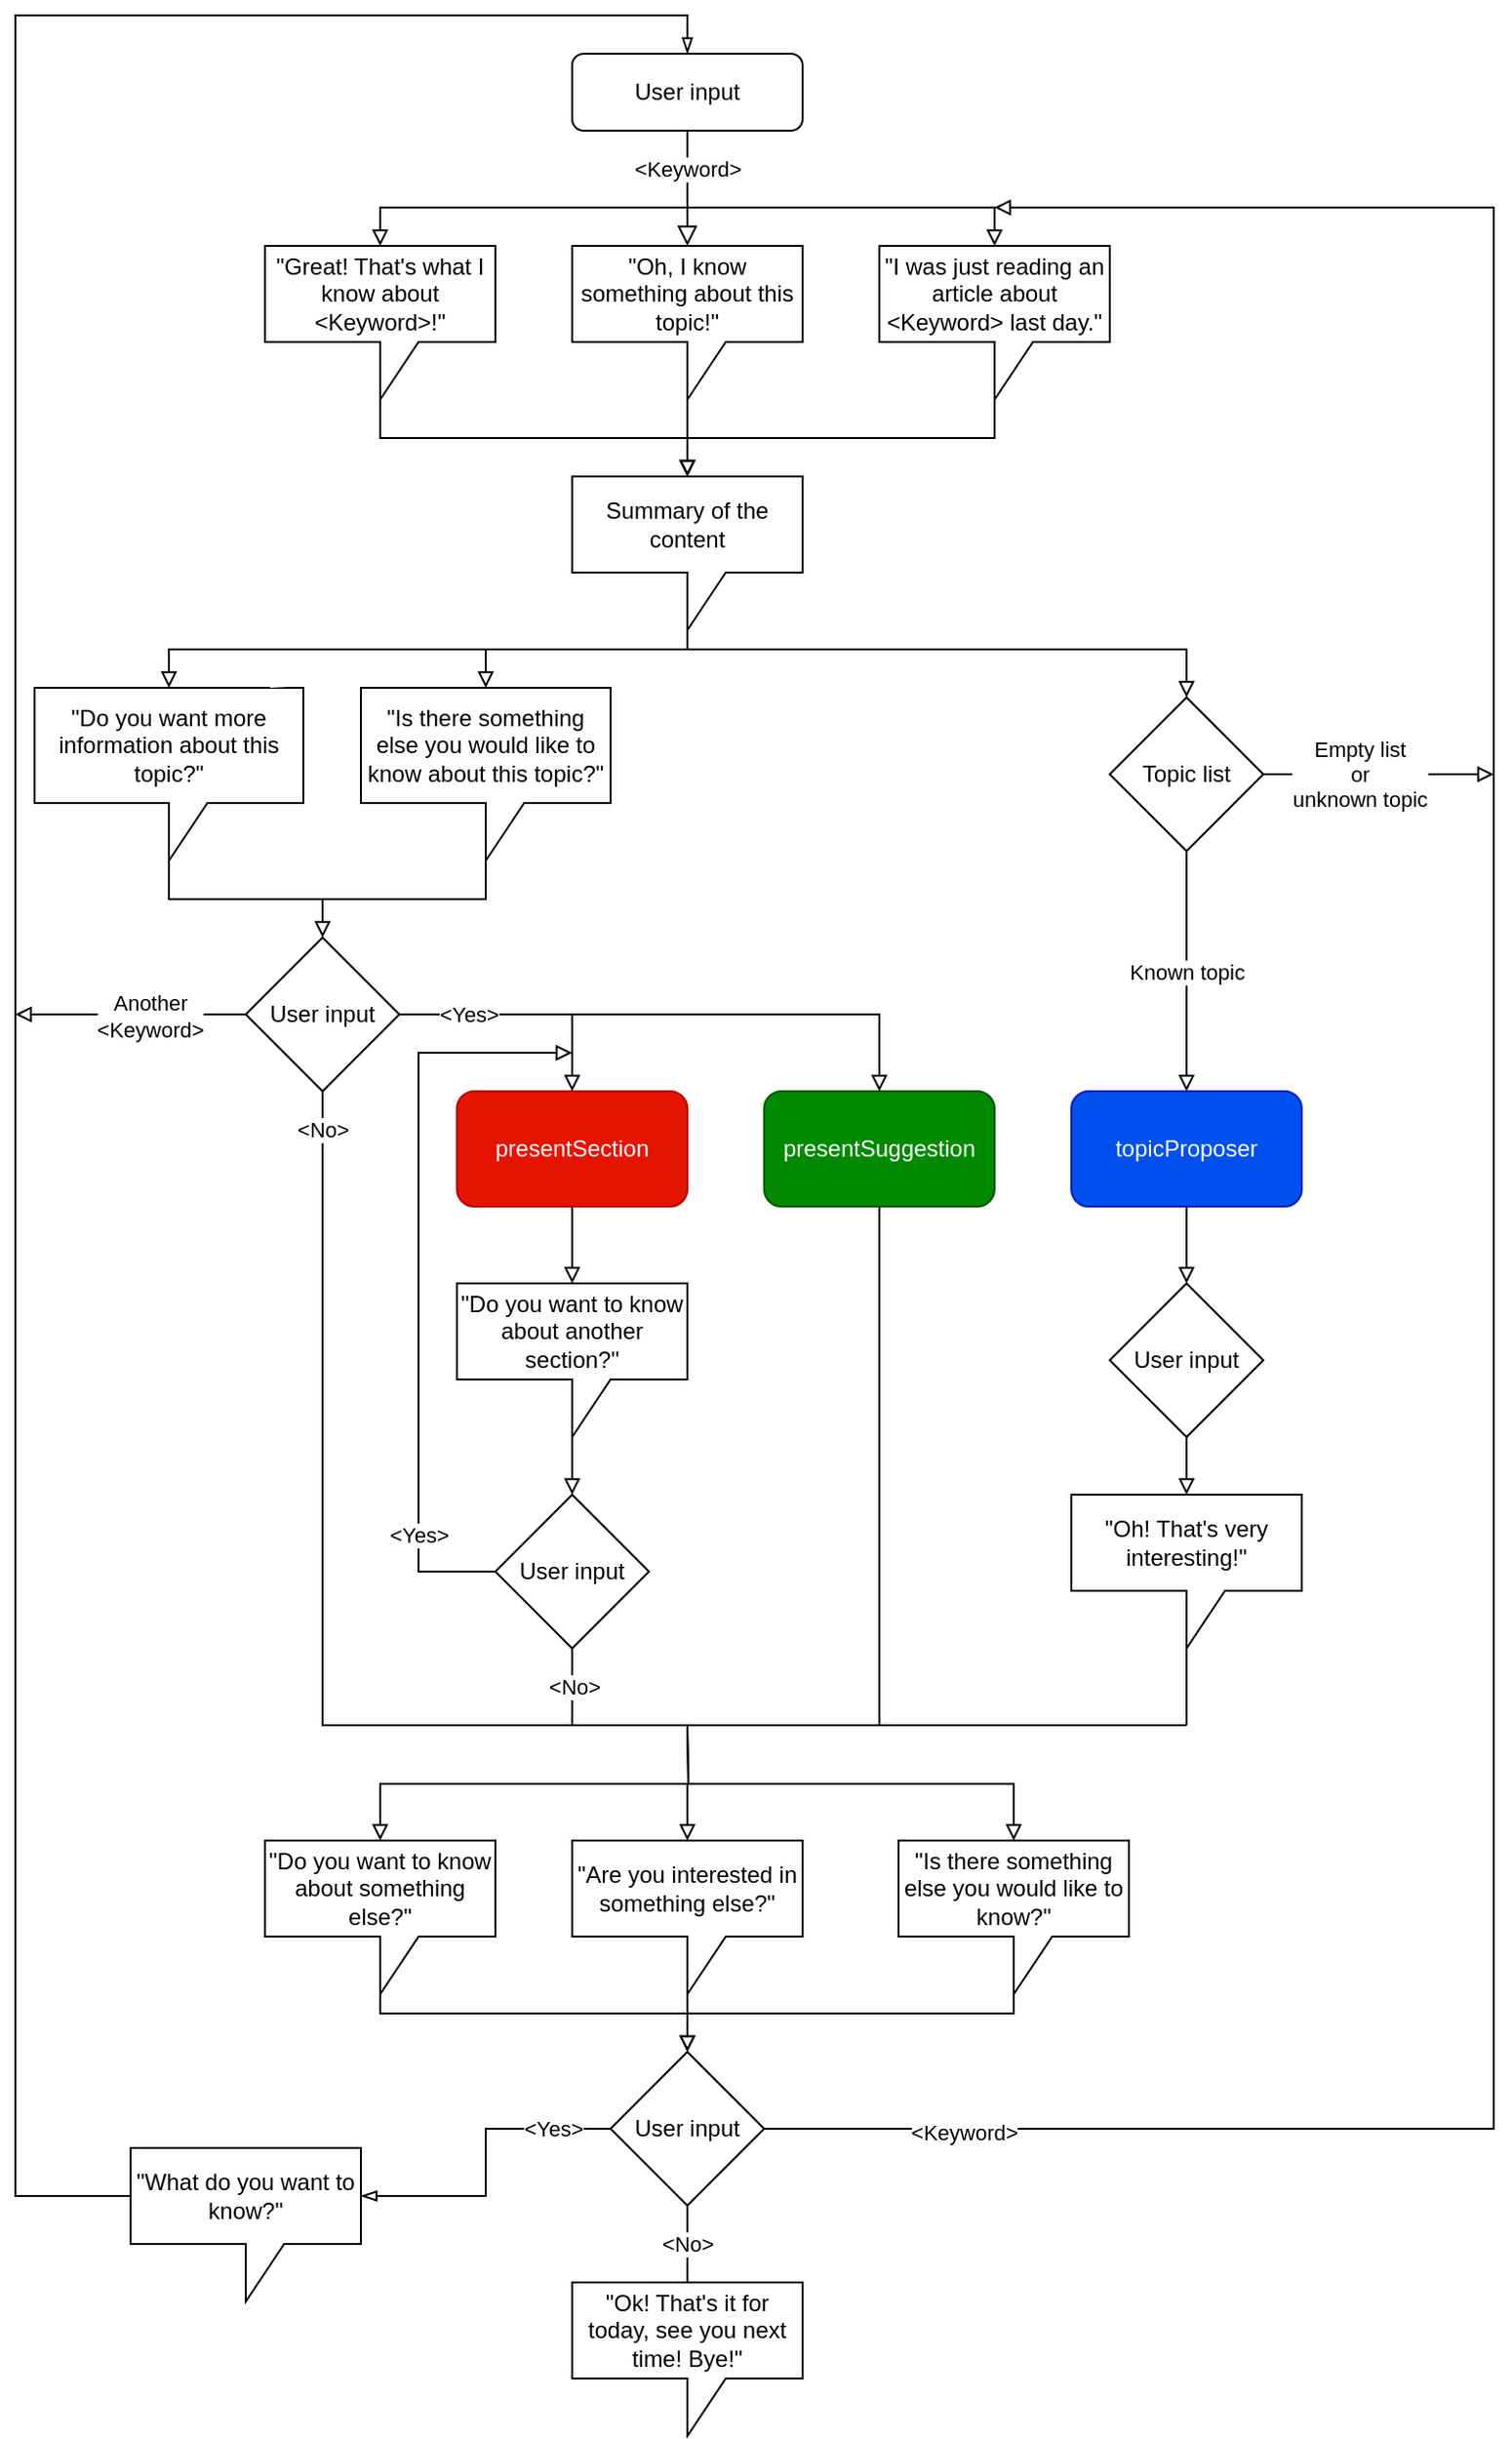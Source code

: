 <mxfile version="12.9.13" type="device"><diagram id="C5RBs43oDa-KdzZeNtuy" name="Page-1"><mxGraphModel dx="868" dy="450" grid="1" gridSize="10" guides="1" tooltips="1" connect="1" arrows="1" fold="1" page="1" pageScale="1" pageWidth="827" pageHeight="1169" math="0" shadow="0"><root><mxCell id="WIyWlLk6GJQsqaUBKTNV-0"/><mxCell id="WIyWlLk6GJQsqaUBKTNV-1" parent="WIyWlLk6GJQsqaUBKTNV-0"/><mxCell id="WIyWlLk6GJQsqaUBKTNV-2" value="" style="rounded=0;html=1;jettySize=auto;orthogonalLoop=1;fontSize=11;endArrow=block;endFill=0;endSize=8;strokeWidth=1;shadow=0;labelBackgroundColor=none;edgeStyle=orthogonalEdgeStyle;entryX=0.5;entryY=0;entryDx=0;entryDy=0;entryPerimeter=0;" parent="WIyWlLk6GJQsqaUBKTNV-1" source="WIyWlLk6GJQsqaUBKTNV-3" target="NMnXCnFfAikgmlehCm3o-2" edge="1"><mxGeometry relative="1" as="geometry"><mxPoint x="360" y="170" as="targetPoint"/></mxGeometry></mxCell><mxCell id="NMnXCnFfAikgmlehCm3o-29" style="edgeStyle=none;rounded=0;orthogonalLoop=1;jettySize=auto;html=1;exitX=0.5;exitY=1;exitDx=0;exitDy=0;entryX=0.5;entryY=0;entryDx=0;entryDy=0;entryPerimeter=0;endArrow=block;endFill=0;strokeColor=#FFFFFF;" parent="WIyWlLk6GJQsqaUBKTNV-1" source="WIyWlLk6GJQsqaUBKTNV-3" target="NMnXCnFfAikgmlehCm3o-1" edge="1"><mxGeometry relative="1" as="geometry"/></mxCell><mxCell id="NMnXCnFfAikgmlehCm3o-31" style="edgeStyle=orthogonalEdgeStyle;rounded=0;orthogonalLoop=1;jettySize=auto;html=1;exitX=0.5;exitY=1;exitDx=0;exitDy=0;entryX=0.5;entryY=0;entryDx=0;entryDy=0;entryPerimeter=0;endArrow=block;endFill=0;strokeColor=#000000;" parent="WIyWlLk6GJQsqaUBKTNV-1" source="WIyWlLk6GJQsqaUBKTNV-3" target="NMnXCnFfAikgmlehCm3o-1" edge="1"><mxGeometry relative="1" as="geometry"><Array as="points"><mxPoint x="360" y="140"/><mxPoint x="200" y="140"/></Array></mxGeometry></mxCell><mxCell id="NMnXCnFfAikgmlehCm3o-39" style="edgeStyle=orthogonalEdgeStyle;rounded=0;orthogonalLoop=1;jettySize=auto;html=1;exitX=0.5;exitY=1;exitDx=0;exitDy=0;endArrow=block;endFill=0;strokeColor=#000000;" parent="WIyWlLk6GJQsqaUBKTNV-1" source="WIyWlLk6GJQsqaUBKTNV-3" target="NMnXCnFfAikgmlehCm3o-3" edge="1"><mxGeometry relative="1" as="geometry"><Array as="points"><mxPoint x="360" y="140"/><mxPoint x="520" y="140"/></Array></mxGeometry></mxCell><mxCell id="NMnXCnFfAikgmlehCm3o-49" value="&amp;lt;Keyword&amp;gt;" style="edgeLabel;html=1;align=center;verticalAlign=middle;resizable=0;points=[];" parent="NMnXCnFfAikgmlehCm3o-39" vertex="1" connectable="0"><mxGeometry x="-0.227" relative="1" as="geometry"><mxPoint x="-45" y="-20" as="offset"/></mxGeometry></mxCell><mxCell id="WIyWlLk6GJQsqaUBKTNV-3" value="User input" style="rounded=1;whiteSpace=wrap;html=1;fontSize=12;glass=0;strokeWidth=1;shadow=0;" parent="WIyWlLk6GJQsqaUBKTNV-1" vertex="1"><mxGeometry x="300" y="60" width="120" height="40" as="geometry"/></mxCell><mxCell id="NMnXCnFfAikgmlehCm3o-22" value="" style="edgeStyle=none;rounded=0;orthogonalLoop=1;jettySize=auto;html=1;endArrow=block;endFill=0;strokeColor=#FFFFFF;" parent="WIyWlLk6GJQsqaUBKTNV-1" source="NMnXCnFfAikgmlehCm3o-1" edge="1"><mxGeometry relative="1" as="geometry"><mxPoint x="200" y="330" as="targetPoint"/></mxGeometry></mxCell><mxCell id="NMnXCnFfAikgmlehCm3o-35" style="edgeStyle=orthogonalEdgeStyle;rounded=0;orthogonalLoop=1;jettySize=auto;html=1;exitX=0;exitY=0;exitDx=60;exitDy=80;exitPerimeter=0;entryX=0.5;entryY=0;entryDx=0;entryDy=0;entryPerimeter=0;endArrow=block;endFill=0;strokeColor=#000000;" parent="WIyWlLk6GJQsqaUBKTNV-1" source="NMnXCnFfAikgmlehCm3o-1" edge="1"><mxGeometry relative="1" as="geometry"><mxPoint x="360" y="280" as="targetPoint"/><Array as="points"><mxPoint x="200" y="260"/><mxPoint x="360" y="260"/></Array></mxGeometry></mxCell><mxCell id="NMnXCnFfAikgmlehCm3o-1" value="&lt;span class=&quot;pl-s&quot; style=&quot;box-sizing: border-box ; font-family: , &amp;#34;consolas&amp;#34; , &amp;#34;liberation mono&amp;#34; , &amp;#34;menlo&amp;#34; , monospace&quot;&gt;&quot;Great! That's what I know about &amp;lt;Keyword&amp;gt;!&quot;&lt;/span&gt;" style="shape=callout;whiteSpace=wrap;html=1;perimeter=calloutPerimeter;" parent="WIyWlLk6GJQsqaUBKTNV-1" vertex="1"><mxGeometry x="140" y="160" width="120" height="80" as="geometry"/></mxCell><mxCell id="NMnXCnFfAikgmlehCm3o-24" value="" style="edgeStyle=none;rounded=0;orthogonalLoop=1;jettySize=auto;html=1;endArrow=block;endFill=0;strokeColor=#FFFFFF;" parent="WIyWlLk6GJQsqaUBKTNV-1" source="NMnXCnFfAikgmlehCm3o-38" edge="1"><mxGeometry relative="1" as="geometry"><mxPoint x="160" y="380" as="sourcePoint"/><mxPoint x="160" y="490" as="targetPoint"/></mxGeometry></mxCell><mxCell id="NMnXCnFfAikgmlehCm3o-36" style="edgeStyle=orthogonalEdgeStyle;rounded=0;orthogonalLoop=1;jettySize=auto;html=1;exitX=0;exitY=0;exitDx=60;exitDy=80;exitPerimeter=0;endArrow=block;endFill=0;strokeColor=#000000;" parent="WIyWlLk6GJQsqaUBKTNV-1" source="NMnXCnFfAikgmlehCm3o-2" edge="1"><mxGeometry relative="1" as="geometry"><mxPoint x="360" y="280" as="targetPoint"/></mxGeometry></mxCell><mxCell id="NMnXCnFfAikgmlehCm3o-2" value="&lt;span style=&quot;font-family: , &amp;#34;consolas&amp;#34; , &amp;#34;liberation mono&amp;#34; , &amp;#34;menlo&amp;#34; , monospace ; font-size: 12px ; font-style: normal ; font-weight: 400 ; letter-spacing: normal ; text-indent: 0px ; text-transform: none ; word-spacing: 0px ; float: none ; display: inline&quot;&gt;&quot;Oh, I know something about this topic!&quot;&lt;/span&gt;&lt;br&gt;" style="shape=callout;whiteSpace=wrap;html=1;perimeter=calloutPerimeter;" parent="WIyWlLk6GJQsqaUBKTNV-1" vertex="1"><mxGeometry x="300" y="160" width="120" height="80" as="geometry"/></mxCell><mxCell id="NMnXCnFfAikgmlehCm3o-37" style="edgeStyle=orthogonalEdgeStyle;rounded=0;orthogonalLoop=1;jettySize=auto;html=1;exitX=0;exitY=0;exitDx=60;exitDy=80;exitPerimeter=0;endArrow=block;endFill=0;strokeColor=#000000;" parent="WIyWlLk6GJQsqaUBKTNV-1" source="NMnXCnFfAikgmlehCm3o-3" edge="1"><mxGeometry relative="1" as="geometry"><mxPoint x="360" y="280" as="targetPoint"/><Array as="points"><mxPoint x="520" y="260"/><mxPoint x="360" y="260"/></Array></mxGeometry></mxCell><mxCell id="NMnXCnFfAikgmlehCm3o-3" value="&lt;span class=&quot;pl-s&quot; style=&quot;box-sizing: border-box ; font-family: , &amp;#34;consolas&amp;#34; , &amp;#34;liberation mono&amp;#34; , &amp;#34;menlo&amp;#34; , monospace ; font-size: 12px ; font-style: normal ; font-weight: 400 ; letter-spacing: normal ; text-indent: 0px ; text-transform: none ; word-spacing: 0px&quot;&gt;&quot;I was just reading an article about &lt;/span&gt;&lt;span style=&quot;font-family: , &amp;#34;consolas&amp;#34; , &amp;#34;liberation mono&amp;#34; , &amp;#34;menlo&amp;#34; , monospace ; font-size: 12px ; font-style: normal ; font-weight: 400 ; letter-spacing: normal ; text-indent: 0px ; text-transform: none ; word-spacing: 0px ; float: none ; display: inline&quot;&gt;&amp;lt;K&lt;/span&gt;&lt;span class=&quot;pl-s1&quot; style=&quot;box-sizing: border-box ; font-family: , &amp;#34;consolas&amp;#34; , &amp;#34;liberation mono&amp;#34; , &amp;#34;menlo&amp;#34; , monospace ; font-size: 12px ; font-style: normal ; font-weight: 400 ; letter-spacing: normal ; text-indent: 0px ; text-transform: none ; word-spacing: 0px&quot;&gt;eyword&amp;gt;&lt;/span&gt;&lt;span class=&quot;pl-s&quot; style=&quot;box-sizing: border-box ; font-family: , &amp;#34;consolas&amp;#34; , &amp;#34;liberation mono&amp;#34; , &amp;#34;menlo&amp;#34; , monospace ; font-size: 12px ; font-style: normal ; font-weight: 400 ; letter-spacing: normal ; text-indent: 0px ; text-transform: none ; word-spacing: 0px&quot;&gt;&amp;nbsp;last day.&quot;&lt;/span&gt;" style="shape=callout;whiteSpace=wrap;html=1;perimeter=calloutPerimeter;" parent="WIyWlLk6GJQsqaUBKTNV-1" vertex="1"><mxGeometry x="460" y="160" width="120" height="80" as="geometry"/></mxCell><mxCell id="NMnXCnFfAikgmlehCm3o-43" style="edgeStyle=orthogonalEdgeStyle;rounded=0;orthogonalLoop=1;jettySize=auto;html=1;exitX=0;exitY=0;exitDx=60;exitDy=80;exitPerimeter=0;entryX=0.5;entryY=0;entryDx=0;entryDy=0;entryPerimeter=0;endArrow=block;endFill=0;strokeColor=#000000;" parent="WIyWlLk6GJQsqaUBKTNV-1" source="NMnXCnFfAikgmlehCm3o-34" target="NMnXCnFfAikgmlehCm3o-38" edge="1"><mxGeometry relative="1" as="geometry"><Array as="points"><mxPoint x="360" y="370"/><mxPoint x="90" y="370"/></Array></mxGeometry></mxCell><mxCell id="NMnXCnFfAikgmlehCm3o-44" style="edgeStyle=orthogonalEdgeStyle;rounded=0;orthogonalLoop=1;jettySize=auto;html=1;exitX=0;exitY=0;exitDx=60;exitDy=80;exitPerimeter=0;entryX=0.5;entryY=0;entryDx=0;entryDy=0;entryPerimeter=0;endArrow=block;endFill=0;strokeColor=#000000;" parent="WIyWlLk6GJQsqaUBKTNV-1" source="NMnXCnFfAikgmlehCm3o-34" target="NMnXCnFfAikgmlehCm3o-41" edge="1"><mxGeometry relative="1" as="geometry"><Array as="points"><mxPoint x="360" y="370"/><mxPoint x="255" y="370"/></Array></mxGeometry></mxCell><mxCell id="z-bGayACjMiI7ZqplwdE-2" style="edgeStyle=orthogonalEdgeStyle;rounded=0;orthogonalLoop=1;jettySize=auto;html=1;exitX=0;exitY=0;exitDx=60;exitDy=80;exitPerimeter=0;entryX=0.5;entryY=0;entryDx=0;entryDy=0;endArrow=block;endFill=0;" edge="1" parent="WIyWlLk6GJQsqaUBKTNV-1" source="NMnXCnFfAikgmlehCm3o-34" target="z-bGayACjMiI7ZqplwdE-1"><mxGeometry relative="1" as="geometry"><Array as="points"><mxPoint x="360" y="370"/><mxPoint x="620" y="370"/></Array></mxGeometry></mxCell><mxCell id="NMnXCnFfAikgmlehCm3o-34" value="Summary of the content" style="shape=callout;whiteSpace=wrap;html=1;perimeter=calloutPerimeter;" parent="WIyWlLk6GJQsqaUBKTNV-1" vertex="1"><mxGeometry x="300" y="280" width="120" height="80" as="geometry"/></mxCell><mxCell id="z-bGayACjMiI7ZqplwdE-7" style="edgeStyle=orthogonalEdgeStyle;rounded=0;orthogonalLoop=1;jettySize=auto;html=1;exitX=0;exitY=0;exitDx=70;exitDy=90;exitPerimeter=0;entryX=0;entryY=0;entryDx=65;entryDy=90;entryPerimeter=0;endArrow=none;endFill=0;" edge="1" parent="WIyWlLk6GJQsqaUBKTNV-1" source="NMnXCnFfAikgmlehCm3o-38" target="NMnXCnFfAikgmlehCm3o-41"><mxGeometry relative="1" as="geometry"/></mxCell><mxCell id="NMnXCnFfAikgmlehCm3o-38" value="&lt;span style=&quot;font-family: , &amp;#34;consolas&amp;#34; , &amp;#34;liberation mono&amp;#34; , &amp;#34;menlo&amp;#34; , monospace&quot;&gt;&quot;Do you want more information about this topic?&quot;&lt;/span&gt;" style="shape=callout;whiteSpace=wrap;html=1;perimeter=calloutPerimeter;" parent="WIyWlLk6GJQsqaUBKTNV-1" vertex="1"><mxGeometry x="20" y="390" width="140" height="90" as="geometry"/></mxCell><mxCell id="z-bGayACjMiI7ZqplwdE-8" style="edgeStyle=orthogonalEdgeStyle;rounded=0;orthogonalLoop=1;jettySize=auto;html=1;exitX=0;exitY=0;exitDx=65;exitDy=90;exitPerimeter=0;entryX=0.5;entryY=0;entryDx=0;entryDy=0;endArrow=block;endFill=0;" edge="1" parent="WIyWlLk6GJQsqaUBKTNV-1" source="NMnXCnFfAikgmlehCm3o-41" target="NMnXCnFfAikgmlehCm3o-73"><mxGeometry relative="1" as="geometry"/></mxCell><mxCell id="NMnXCnFfAikgmlehCm3o-41" value="&lt;span style=&quot;font-family: , &amp;#34;consolas&amp;#34; , &amp;#34;liberation mono&amp;#34; , &amp;#34;menlo&amp;#34; , monospace&quot;&gt;&quot;Is there something else you would like to know about this topic?&quot;&lt;/span&gt;" style="shape=callout;whiteSpace=wrap;html=1;perimeter=calloutPerimeter;" parent="WIyWlLk6GJQsqaUBKTNV-1" vertex="1"><mxGeometry x="190" y="390" width="130" height="90" as="geometry"/></mxCell><mxCell id="NMnXCnFfAikgmlehCm3o-40" value="" style="edgeStyle=none;rounded=0;orthogonalLoop=1;jettySize=auto;html=1;endArrow=block;endFill=0;strokeColor=#FFFFFF;" parent="WIyWlLk6GJQsqaUBKTNV-1" target="NMnXCnFfAikgmlehCm3o-38" edge="1"><mxGeometry relative="1" as="geometry"><mxPoint x="160" y="380" as="sourcePoint"/><mxPoint x="160" y="490" as="targetPoint"/></mxGeometry></mxCell><mxCell id="NMnXCnFfAikgmlehCm3o-83" style="edgeStyle=orthogonalEdgeStyle;rounded=0;orthogonalLoop=1;jettySize=auto;html=1;exitX=0.5;exitY=1;exitDx=0;exitDy=0;startArrow=none;startFill=0;endArrow=block;endFill=0;strokeColor=#000000;" parent="WIyWlLk6GJQsqaUBKTNV-1" source="NMnXCnFfAikgmlehCm3o-52" target="NMnXCnFfAikgmlehCm3o-82" edge="1"><mxGeometry relative="1" as="geometry"/></mxCell><mxCell id="NMnXCnFfAikgmlehCm3o-52" value="presentSection" style="rounded=1;whiteSpace=wrap;html=1;fillColor=#e51400;strokeColor=#B20000;fontColor=#ffffff;" parent="WIyWlLk6GJQsqaUBKTNV-1" vertex="1"><mxGeometry x="240" y="600" width="120" height="60" as="geometry"/></mxCell><mxCell id="NMnXCnFfAikgmlehCm3o-89" style="edgeStyle=orthogonalEdgeStyle;rounded=0;orthogonalLoop=1;jettySize=auto;html=1;exitX=0.5;exitY=1;exitDx=0;exitDy=0;startArrow=none;startFill=0;endArrow=none;endFill=0;strokeColor=#000000;" parent="WIyWlLk6GJQsqaUBKTNV-1" source="NMnXCnFfAikgmlehCm3o-53" edge="1"><mxGeometry relative="1" as="geometry"><mxPoint x="460" y="930" as="targetPoint"/></mxGeometry></mxCell><mxCell id="NMnXCnFfAikgmlehCm3o-53" value="presentSuggestion" style="rounded=1;whiteSpace=wrap;html=1;fillColor=#008a00;strokeColor=#005700;fontColor=#ffffff;" parent="WIyWlLk6GJQsqaUBKTNV-1" vertex="1"><mxGeometry x="400" y="600" width="120" height="60" as="geometry"/></mxCell><mxCell id="NMnXCnFfAikgmlehCm3o-92" style="edgeStyle=orthogonalEdgeStyle;rounded=0;orthogonalLoop=1;jettySize=auto;html=1;exitX=0.5;exitY=1;exitDx=0;exitDy=0;entryX=0.5;entryY=0;entryDx=0;entryDy=0;startArrow=none;startFill=0;endArrow=block;endFill=0;strokeColor=#000000;" parent="WIyWlLk6GJQsqaUBKTNV-1" source="NMnXCnFfAikgmlehCm3o-54" target="NMnXCnFfAikgmlehCm3o-91" edge="1"><mxGeometry relative="1" as="geometry"/></mxCell><mxCell id="NMnXCnFfAikgmlehCm3o-54" value="topicProposer" style="rounded=1;whiteSpace=wrap;html=1;fillColor=#0050ef;strokeColor=#001DBC;fontColor=#ffffff;" parent="WIyWlLk6GJQsqaUBKTNV-1" vertex="1"><mxGeometry x="560" y="600" width="120" height="60" as="geometry"/></mxCell><mxCell id="NMnXCnFfAikgmlehCm3o-77" style="edgeStyle=orthogonalEdgeStyle;rounded=0;orthogonalLoop=1;jettySize=auto;html=1;exitX=1;exitY=0.5;exitDx=0;exitDy=0;entryX=0.5;entryY=0;entryDx=0;entryDy=0;startArrow=none;startFill=0;endArrow=block;endFill=0;strokeColor=#000000;" parent="WIyWlLk6GJQsqaUBKTNV-1" source="NMnXCnFfAikgmlehCm3o-73" target="NMnXCnFfAikgmlehCm3o-52" edge="1"><mxGeometry relative="1" as="geometry"/></mxCell><mxCell id="NMnXCnFfAikgmlehCm3o-78" style="edgeStyle=orthogonalEdgeStyle;rounded=0;orthogonalLoop=1;jettySize=auto;html=1;exitX=1;exitY=0.5;exitDx=0;exitDy=0;entryX=0.5;entryY=0;entryDx=0;entryDy=0;startArrow=none;startFill=0;endArrow=block;endFill=0;strokeColor=#000000;" parent="WIyWlLk6GJQsqaUBKTNV-1" source="NMnXCnFfAikgmlehCm3o-73" target="NMnXCnFfAikgmlehCm3o-53" edge="1"><mxGeometry relative="1" as="geometry"/></mxCell><mxCell id="NMnXCnFfAikgmlehCm3o-79" value="&amp;lt;Yes&amp;gt;" style="edgeLabel;html=1;align=center;verticalAlign=middle;resizable=0;points=[];" parent="NMnXCnFfAikgmlehCm3o-78" vertex="1" connectable="0"><mxGeometry x="-0.756" relative="1" as="geometry"><mxPoint as="offset"/></mxGeometry></mxCell><mxCell id="NMnXCnFfAikgmlehCm3o-80" style="edgeStyle=orthogonalEdgeStyle;rounded=0;orthogonalLoop=1;jettySize=auto;html=1;exitX=0.5;exitY=1;exitDx=0;exitDy=0;startArrow=none;startFill=0;endArrow=none;endFill=0;strokeColor=#000000;" parent="WIyWlLk6GJQsqaUBKTNV-1" source="NMnXCnFfAikgmlehCm3o-73" edge="1"><mxGeometry relative="1" as="geometry"><mxPoint x="620" y="930" as="targetPoint"/><Array as="points"><mxPoint x="170" y="930"/><mxPoint x="620" y="930"/></Array></mxGeometry></mxCell><mxCell id="NMnXCnFfAikgmlehCm3o-81" value="&amp;lt;No&amp;gt;" style="edgeLabel;html=1;align=center;verticalAlign=middle;resizable=0;points=[];" parent="NMnXCnFfAikgmlehCm3o-80" vertex="1" connectable="0"><mxGeometry x="-0.29" y="-3" relative="1" as="geometry"><mxPoint x="3" y="-257" as="offset"/></mxGeometry></mxCell><mxCell id="z-bGayACjMiI7ZqplwdE-5" style="edgeStyle=orthogonalEdgeStyle;rounded=0;orthogonalLoop=1;jettySize=auto;html=1;exitX=0;exitY=0.5;exitDx=0;exitDy=0;endArrow=block;endFill=0;" edge="1" parent="WIyWlLk6GJQsqaUBKTNV-1" source="NMnXCnFfAikgmlehCm3o-73"><mxGeometry relative="1" as="geometry"><mxPoint x="10" y="560" as="targetPoint"/></mxGeometry></mxCell><mxCell id="z-bGayACjMiI7ZqplwdE-6" value="Another&lt;br&gt;&amp;lt;Keyword&amp;gt;" style="edgeLabel;html=1;align=center;verticalAlign=middle;resizable=0;points=[];" vertex="1" connectable="0" parent="z-bGayACjMiI7ZqplwdE-5"><mxGeometry x="0.267" y="-1" relative="1" as="geometry"><mxPoint x="26" y="1" as="offset"/></mxGeometry></mxCell><mxCell id="NMnXCnFfAikgmlehCm3o-73" value="User input" style="rhombus;whiteSpace=wrap;html=1;" parent="WIyWlLk6GJQsqaUBKTNV-1" vertex="1"><mxGeometry x="130" y="520" width="80" height="80" as="geometry"/></mxCell><mxCell id="NMnXCnFfAikgmlehCm3o-85" style="edgeStyle=orthogonalEdgeStyle;rounded=0;orthogonalLoop=1;jettySize=auto;html=1;exitX=0;exitY=0;exitDx=60;exitDy=80;exitPerimeter=0;startArrow=none;startFill=0;endArrow=block;endFill=0;strokeColor=#000000;" parent="WIyWlLk6GJQsqaUBKTNV-1" source="NMnXCnFfAikgmlehCm3o-82" target="NMnXCnFfAikgmlehCm3o-84" edge="1"><mxGeometry relative="1" as="geometry"/></mxCell><mxCell id="NMnXCnFfAikgmlehCm3o-82" value="&lt;span style=&quot;font-family: , &amp;#34;consolas&amp;#34; , &amp;#34;liberation mono&amp;#34; , &amp;#34;menlo&amp;#34; , monospace&quot;&gt;&quot;Do you want to know about another section?&quot;&lt;/span&gt;" style="shape=callout;whiteSpace=wrap;html=1;perimeter=calloutPerimeter;" parent="WIyWlLk6GJQsqaUBKTNV-1" vertex="1"><mxGeometry x="240" y="700" width="120" height="80" as="geometry"/></mxCell><mxCell id="NMnXCnFfAikgmlehCm3o-86" style="edgeStyle=orthogonalEdgeStyle;rounded=0;orthogonalLoop=1;jettySize=auto;html=1;exitX=0;exitY=0.5;exitDx=0;exitDy=0;startArrow=none;startFill=0;endArrow=block;endFill=0;strokeColor=#000000;" parent="WIyWlLk6GJQsqaUBKTNV-1" source="NMnXCnFfAikgmlehCm3o-84" edge="1"><mxGeometry relative="1" as="geometry"><mxPoint x="300" y="580" as="targetPoint"/><Array as="points"><mxPoint x="220" y="850"/><mxPoint x="220" y="580"/><mxPoint x="300" y="580"/></Array></mxGeometry></mxCell><mxCell id="NMnXCnFfAikgmlehCm3o-87" value="&amp;lt;Yes&amp;gt;" style="edgeLabel;html=1;align=center;verticalAlign=middle;resizable=0;points=[];" parent="NMnXCnFfAikgmlehCm3o-86" vertex="1" connectable="0"><mxGeometry x="-0.556" y="1" relative="1" as="geometry"><mxPoint x="1" y="27" as="offset"/></mxGeometry></mxCell><mxCell id="NMnXCnFfAikgmlehCm3o-88" value="&amp;lt;No&amp;gt;" style="edgeStyle=orthogonalEdgeStyle;rounded=0;orthogonalLoop=1;jettySize=auto;html=1;exitX=0.5;exitY=1;exitDx=0;exitDy=0;startArrow=none;startFill=0;endArrow=none;endFill=0;strokeColor=#000000;" parent="WIyWlLk6GJQsqaUBKTNV-1" source="NMnXCnFfAikgmlehCm3o-84" edge="1"><mxGeometry relative="1" as="geometry"><mxPoint x="300" y="930" as="targetPoint"/><mxPoint as="offset"/></mxGeometry></mxCell><mxCell id="NMnXCnFfAikgmlehCm3o-84" value="User input" style="rhombus;whiteSpace=wrap;html=1;" parent="WIyWlLk6GJQsqaUBKTNV-1" vertex="1"><mxGeometry x="260" y="810" width="80" height="80" as="geometry"/></mxCell><mxCell id="NMnXCnFfAikgmlehCm3o-94" style="edgeStyle=orthogonalEdgeStyle;rounded=0;orthogonalLoop=1;jettySize=auto;html=1;exitX=0.5;exitY=1;exitDx=0;exitDy=0;startArrow=none;startFill=0;endArrow=block;endFill=0;strokeColor=#000000;" parent="WIyWlLk6GJQsqaUBKTNV-1" source="NMnXCnFfAikgmlehCm3o-91" target="NMnXCnFfAikgmlehCm3o-93" edge="1"><mxGeometry relative="1" as="geometry"/></mxCell><mxCell id="NMnXCnFfAikgmlehCm3o-91" value="User input" style="rhombus;whiteSpace=wrap;html=1;" parent="WIyWlLk6GJQsqaUBKTNV-1" vertex="1"><mxGeometry x="580" y="700" width="80" height="80" as="geometry"/></mxCell><mxCell id="NMnXCnFfAikgmlehCm3o-95" style="edgeStyle=orthogonalEdgeStyle;rounded=0;orthogonalLoop=1;jettySize=auto;html=1;exitX=0;exitY=0;exitDx=60;exitDy=80;exitPerimeter=0;startArrow=none;startFill=0;endArrow=none;endFill=0;strokeColor=#000000;" parent="WIyWlLk6GJQsqaUBKTNV-1" source="NMnXCnFfAikgmlehCm3o-93" edge="1"><mxGeometry relative="1" as="geometry"><mxPoint x="620" y="930" as="targetPoint"/></mxGeometry></mxCell><mxCell id="NMnXCnFfAikgmlehCm3o-93" value="&lt;span style=&quot;font-family: , &amp;#34;consolas&amp;#34; , &amp;#34;liberation mono&amp;#34; , &amp;#34;menlo&amp;#34; , monospace&quot;&gt;&quot;Oh! That's very interesting!&quot;&lt;/span&gt;" style="shape=callout;whiteSpace=wrap;html=1;perimeter=calloutPerimeter;" parent="WIyWlLk6GJQsqaUBKTNV-1" vertex="1"><mxGeometry x="560" y="810" width="120" height="80" as="geometry"/></mxCell><mxCell id="NMnXCnFfAikgmlehCm3o-104" style="edgeStyle=orthogonalEdgeStyle;rounded=0;orthogonalLoop=1;jettySize=auto;html=1;exitX=0;exitY=0;exitDx=60;exitDy=80;exitPerimeter=0;startArrow=none;startFill=0;endArrow=block;endFill=0;strokeColor=#000000;" parent="WIyWlLk6GJQsqaUBKTNV-1" source="NMnXCnFfAikgmlehCm3o-96" edge="1"><mxGeometry relative="1" as="geometry"><mxPoint x="360" y="1100" as="targetPoint"/><Array as="points"><mxPoint x="200" y="1080"/><mxPoint x="360" y="1080"/></Array></mxGeometry></mxCell><mxCell id="NMnXCnFfAikgmlehCm3o-109" style="edgeStyle=orthogonalEdgeStyle;rounded=0;orthogonalLoop=1;jettySize=auto;html=1;exitX=0.5;exitY=0;exitDx=0;exitDy=0;exitPerimeter=0;startArrow=block;startFill=0;endArrow=none;endFill=0;strokeColor=#000000;" parent="WIyWlLk6GJQsqaUBKTNV-1" source="NMnXCnFfAikgmlehCm3o-96" edge="1"><mxGeometry relative="1" as="geometry"><mxPoint x="360" y="930" as="targetPoint"/></mxGeometry></mxCell><mxCell id="NMnXCnFfAikgmlehCm3o-96" value="&lt;span style=&quot;font-family: , &amp;#34;consolas&amp;#34; , &amp;#34;liberation mono&amp;#34; , &amp;#34;menlo&amp;#34; , monospace&quot;&gt;&quot;Do you want to know about something else?&quot;&lt;/span&gt;" style="shape=callout;whiteSpace=wrap;html=1;perimeter=calloutPerimeter;" parent="WIyWlLk6GJQsqaUBKTNV-1" vertex="1"><mxGeometry x="140" y="990" width="120" height="80" as="geometry"/></mxCell><mxCell id="NMnXCnFfAikgmlehCm3o-102" style="edgeStyle=none;rounded=0;orthogonalLoop=1;jettySize=auto;html=1;exitX=0;exitY=0;exitDx=60;exitDy=80;exitPerimeter=0;entryX=0.5;entryY=0;entryDx=0;entryDy=0;startArrow=none;startFill=0;endArrow=block;endFill=0;strokeColor=#000000;" parent="WIyWlLk6GJQsqaUBKTNV-1" source="NMnXCnFfAikgmlehCm3o-97" edge="1"><mxGeometry relative="1" as="geometry"><mxPoint x="360" y="1100" as="targetPoint"/></mxGeometry></mxCell><mxCell id="NMnXCnFfAikgmlehCm3o-111" style="edgeStyle=orthogonalEdgeStyle;rounded=0;orthogonalLoop=1;jettySize=auto;html=1;exitX=0.5;exitY=0;exitDx=0;exitDy=0;exitPerimeter=0;startArrow=block;startFill=0;endArrow=none;endFill=0;strokeColor=#000000;" parent="WIyWlLk6GJQsqaUBKTNV-1" source="NMnXCnFfAikgmlehCm3o-97" edge="1"><mxGeometry relative="1" as="geometry"><mxPoint x="360" y="960" as="targetPoint"/></mxGeometry></mxCell><mxCell id="NMnXCnFfAikgmlehCm3o-97" value="&lt;span style=&quot;font-family: , &amp;#34;consolas&amp;#34; , &amp;#34;liberation mono&amp;#34; , &amp;#34;menlo&amp;#34; , monospace&quot;&gt;&quot;Are you interested in something else?&quot;&lt;/span&gt;" style="shape=callout;whiteSpace=wrap;html=1;perimeter=calloutPerimeter;" parent="WIyWlLk6GJQsqaUBKTNV-1" vertex="1"><mxGeometry x="300" y="990" width="120" height="80" as="geometry"/></mxCell><mxCell id="NMnXCnFfAikgmlehCm3o-124" style="edgeStyle=orthogonalEdgeStyle;rounded=0;orthogonalLoop=1;jettySize=auto;html=1;exitX=0.5;exitY=0;exitDx=0;exitDy=0;exitPerimeter=0;startArrow=block;startFill=0;endArrow=none;endFill=0;strokeColor=#000000;" parent="WIyWlLk6GJQsqaUBKTNV-1" source="NMnXCnFfAikgmlehCm3o-98" edge="1"><mxGeometry relative="1" as="geometry"><mxPoint x="360" y="930" as="targetPoint"/></mxGeometry></mxCell><mxCell id="NMnXCnFfAikgmlehCm3o-125" style="edgeStyle=orthogonalEdgeStyle;rounded=0;orthogonalLoop=1;jettySize=auto;html=1;exitX=0;exitY=0;exitDx=60;exitDy=80;exitPerimeter=0;startArrow=none;startFill=0;endArrow=none;endFill=0;strokeColor=#000000;" parent="WIyWlLk6GJQsqaUBKTNV-1" source="NMnXCnFfAikgmlehCm3o-98" edge="1"><mxGeometry relative="1" as="geometry"><mxPoint x="360" y="1080" as="targetPoint"/><Array as="points"><mxPoint x="530" y="1080"/><mxPoint x="360" y="1080"/></Array></mxGeometry></mxCell><mxCell id="NMnXCnFfAikgmlehCm3o-98" value="&lt;span style=&quot;font-family: , &amp;#34;consolas&amp;#34; , &amp;#34;liberation mono&amp;#34; , &amp;#34;menlo&amp;#34; , monospace&quot;&gt;&quot;Is there something else you would like to know?&quot;&lt;/span&gt;" style="shape=callout;whiteSpace=wrap;html=1;perimeter=calloutPerimeter;" parent="WIyWlLk6GJQsqaUBKTNV-1" vertex="1"><mxGeometry x="470" y="990" width="120" height="80" as="geometry"/></mxCell><mxCell id="NMnXCnFfAikgmlehCm3o-106" value="&amp;lt;No&amp;gt;" style="edgeStyle=orthogonalEdgeStyle;rounded=0;orthogonalLoop=1;jettySize=auto;html=1;exitX=0.5;exitY=1;exitDx=0;exitDy=0;startArrow=none;startFill=0;endArrow=block;endFill=0;strokeColor=#000000;entryX=0.5;entryY=0;entryDx=0;entryDy=0;entryPerimeter=0;" parent="WIyWlLk6GJQsqaUBKTNV-1" edge="1"><mxGeometry x="0.608" y="-21" relative="1" as="geometry"><mxPoint x="360" y="1180" as="sourcePoint"/><mxPoint x="360" y="1231" as="targetPoint"/><Array as="points"><mxPoint x="360" y="1221"/><mxPoint x="360" y="1221"/></Array><mxPoint x="21" y="-21" as="offset"/></mxGeometry></mxCell><mxCell id="NMnXCnFfAikgmlehCm3o-105" value="&lt;span style=&quot;font-family: , &amp;#34;consolas&amp;#34; , &amp;#34;liberation mono&amp;#34; , &amp;#34;menlo&amp;#34; , monospace&quot;&gt;&quot;Ok! That's it for today, see you next time! Bye!&quot;&lt;/span&gt;" style="shape=callout;whiteSpace=wrap;html=1;perimeter=calloutPerimeter;" parent="WIyWlLk6GJQsqaUBKTNV-1" vertex="1"><mxGeometry x="300" y="1220" width="120" height="80" as="geometry"/></mxCell><mxCell id="NMnXCnFfAikgmlehCm3o-126" style="edgeStyle=orthogonalEdgeStyle;rounded=0;orthogonalLoop=1;jettySize=auto;html=1;exitX=1;exitY=0.5;exitDx=0;exitDy=0;startArrow=none;startFill=0;endArrow=block;endFill=0;strokeColor=#000000;" parent="WIyWlLk6GJQsqaUBKTNV-1" source="NMnXCnFfAikgmlehCm3o-122" edge="1"><mxGeometry relative="1" as="geometry"><mxPoint x="520" y="140" as="targetPoint"/><Array as="points"><mxPoint x="780" y="1140"/><mxPoint x="780" y="140"/></Array></mxGeometry></mxCell><mxCell id="NMnXCnFfAikgmlehCm3o-127" value="&amp;lt;Keyword&amp;gt;" style="edgeLabel;html=1;align=center;verticalAlign=middle;resizable=0;points=[];" parent="NMnXCnFfAikgmlehCm3o-126" vertex="1" connectable="0"><mxGeometry x="-0.873" y="-2" relative="1" as="geometry"><mxPoint as="offset"/></mxGeometry></mxCell><mxCell id="NMnXCnFfAikgmlehCm3o-129" style="edgeStyle=orthogonalEdgeStyle;rounded=0;orthogonalLoop=1;jettySize=auto;html=1;exitX=0;exitY=0.5;exitDx=0;exitDy=0;entryX=0;entryY=0;entryDx=120;entryDy=25;entryPerimeter=0;startArrow=none;startFill=0;endArrow=blockThin;endFill=0;strokeColor=#000000;" parent="WIyWlLk6GJQsqaUBKTNV-1" source="NMnXCnFfAikgmlehCm3o-122" target="NMnXCnFfAikgmlehCm3o-128" edge="1"><mxGeometry relative="1" as="geometry"/></mxCell><mxCell id="NMnXCnFfAikgmlehCm3o-130" value="&amp;lt;Yes&amp;gt;" style="edgeLabel;html=1;align=center;verticalAlign=middle;resizable=0;points=[];" parent="NMnXCnFfAikgmlehCm3o-129" vertex="1" connectable="0"><mxGeometry x="-0.378" relative="1" as="geometry"><mxPoint x="21" as="offset"/></mxGeometry></mxCell><mxCell id="NMnXCnFfAikgmlehCm3o-122" value="User input" style="rhombus;whiteSpace=wrap;html=1;" parent="WIyWlLk6GJQsqaUBKTNV-1" vertex="1"><mxGeometry x="320" y="1100" width="80" height="80" as="geometry"/></mxCell><mxCell id="NMnXCnFfAikgmlehCm3o-131" style="edgeStyle=orthogonalEdgeStyle;rounded=0;orthogonalLoop=1;jettySize=auto;html=1;exitX=0;exitY=0;exitDx=0;exitDy=25;exitPerimeter=0;entryX=0.5;entryY=0;entryDx=0;entryDy=0;startArrow=none;startFill=0;endArrow=blockThin;endFill=0;strokeColor=#000000;" parent="WIyWlLk6GJQsqaUBKTNV-1" source="NMnXCnFfAikgmlehCm3o-128" target="WIyWlLk6GJQsqaUBKTNV-3" edge="1"><mxGeometry relative="1" as="geometry"><Array as="points"><mxPoint x="10" y="1175"/><mxPoint x="10" y="40"/><mxPoint x="360" y="40"/></Array></mxGeometry></mxCell><mxCell id="NMnXCnFfAikgmlehCm3o-128" value="&lt;span style=&quot;font-family: , &amp;#34;consolas&amp;#34; , &amp;#34;liberation mono&amp;#34; , &amp;#34;menlo&amp;#34; , monospace&quot;&gt;&quot;What do you want to know?&quot;&lt;/span&gt;" style="shape=callout;whiteSpace=wrap;html=1;perimeter=calloutPerimeter;" parent="WIyWlLk6GJQsqaUBKTNV-1" vertex="1"><mxGeometry x="70" y="1150" width="120" height="80" as="geometry"/></mxCell><mxCell id="z-bGayACjMiI7ZqplwdE-3" value="Known topic" style="edgeStyle=orthogonalEdgeStyle;rounded=0;orthogonalLoop=1;jettySize=auto;html=1;exitX=0.5;exitY=1;exitDx=0;exitDy=0;entryX=0.5;entryY=0;entryDx=0;entryDy=0;endArrow=block;endFill=0;" edge="1" parent="WIyWlLk6GJQsqaUBKTNV-1" source="z-bGayACjMiI7ZqplwdE-1" target="NMnXCnFfAikgmlehCm3o-54"><mxGeometry relative="1" as="geometry"/></mxCell><mxCell id="z-bGayACjMiI7ZqplwdE-4" value="Empty list&lt;br&gt;or&lt;br&gt;unknown topic" style="edgeStyle=orthogonalEdgeStyle;rounded=0;orthogonalLoop=1;jettySize=auto;html=1;exitX=1;exitY=0.5;exitDx=0;exitDy=0;endArrow=block;endFill=0;" edge="1" parent="WIyWlLk6GJQsqaUBKTNV-1" source="z-bGayACjMiI7ZqplwdE-1"><mxGeometry x="-0.167" relative="1" as="geometry"><mxPoint x="780" y="435" as="targetPoint"/><mxPoint as="offset"/></mxGeometry></mxCell><mxCell id="z-bGayACjMiI7ZqplwdE-1" value="Topic list" style="rhombus;whiteSpace=wrap;html=1;" vertex="1" parent="WIyWlLk6GJQsqaUBKTNV-1"><mxGeometry x="580" y="395" width="80" height="80" as="geometry"/></mxCell></root></mxGraphModel></diagram></mxfile>